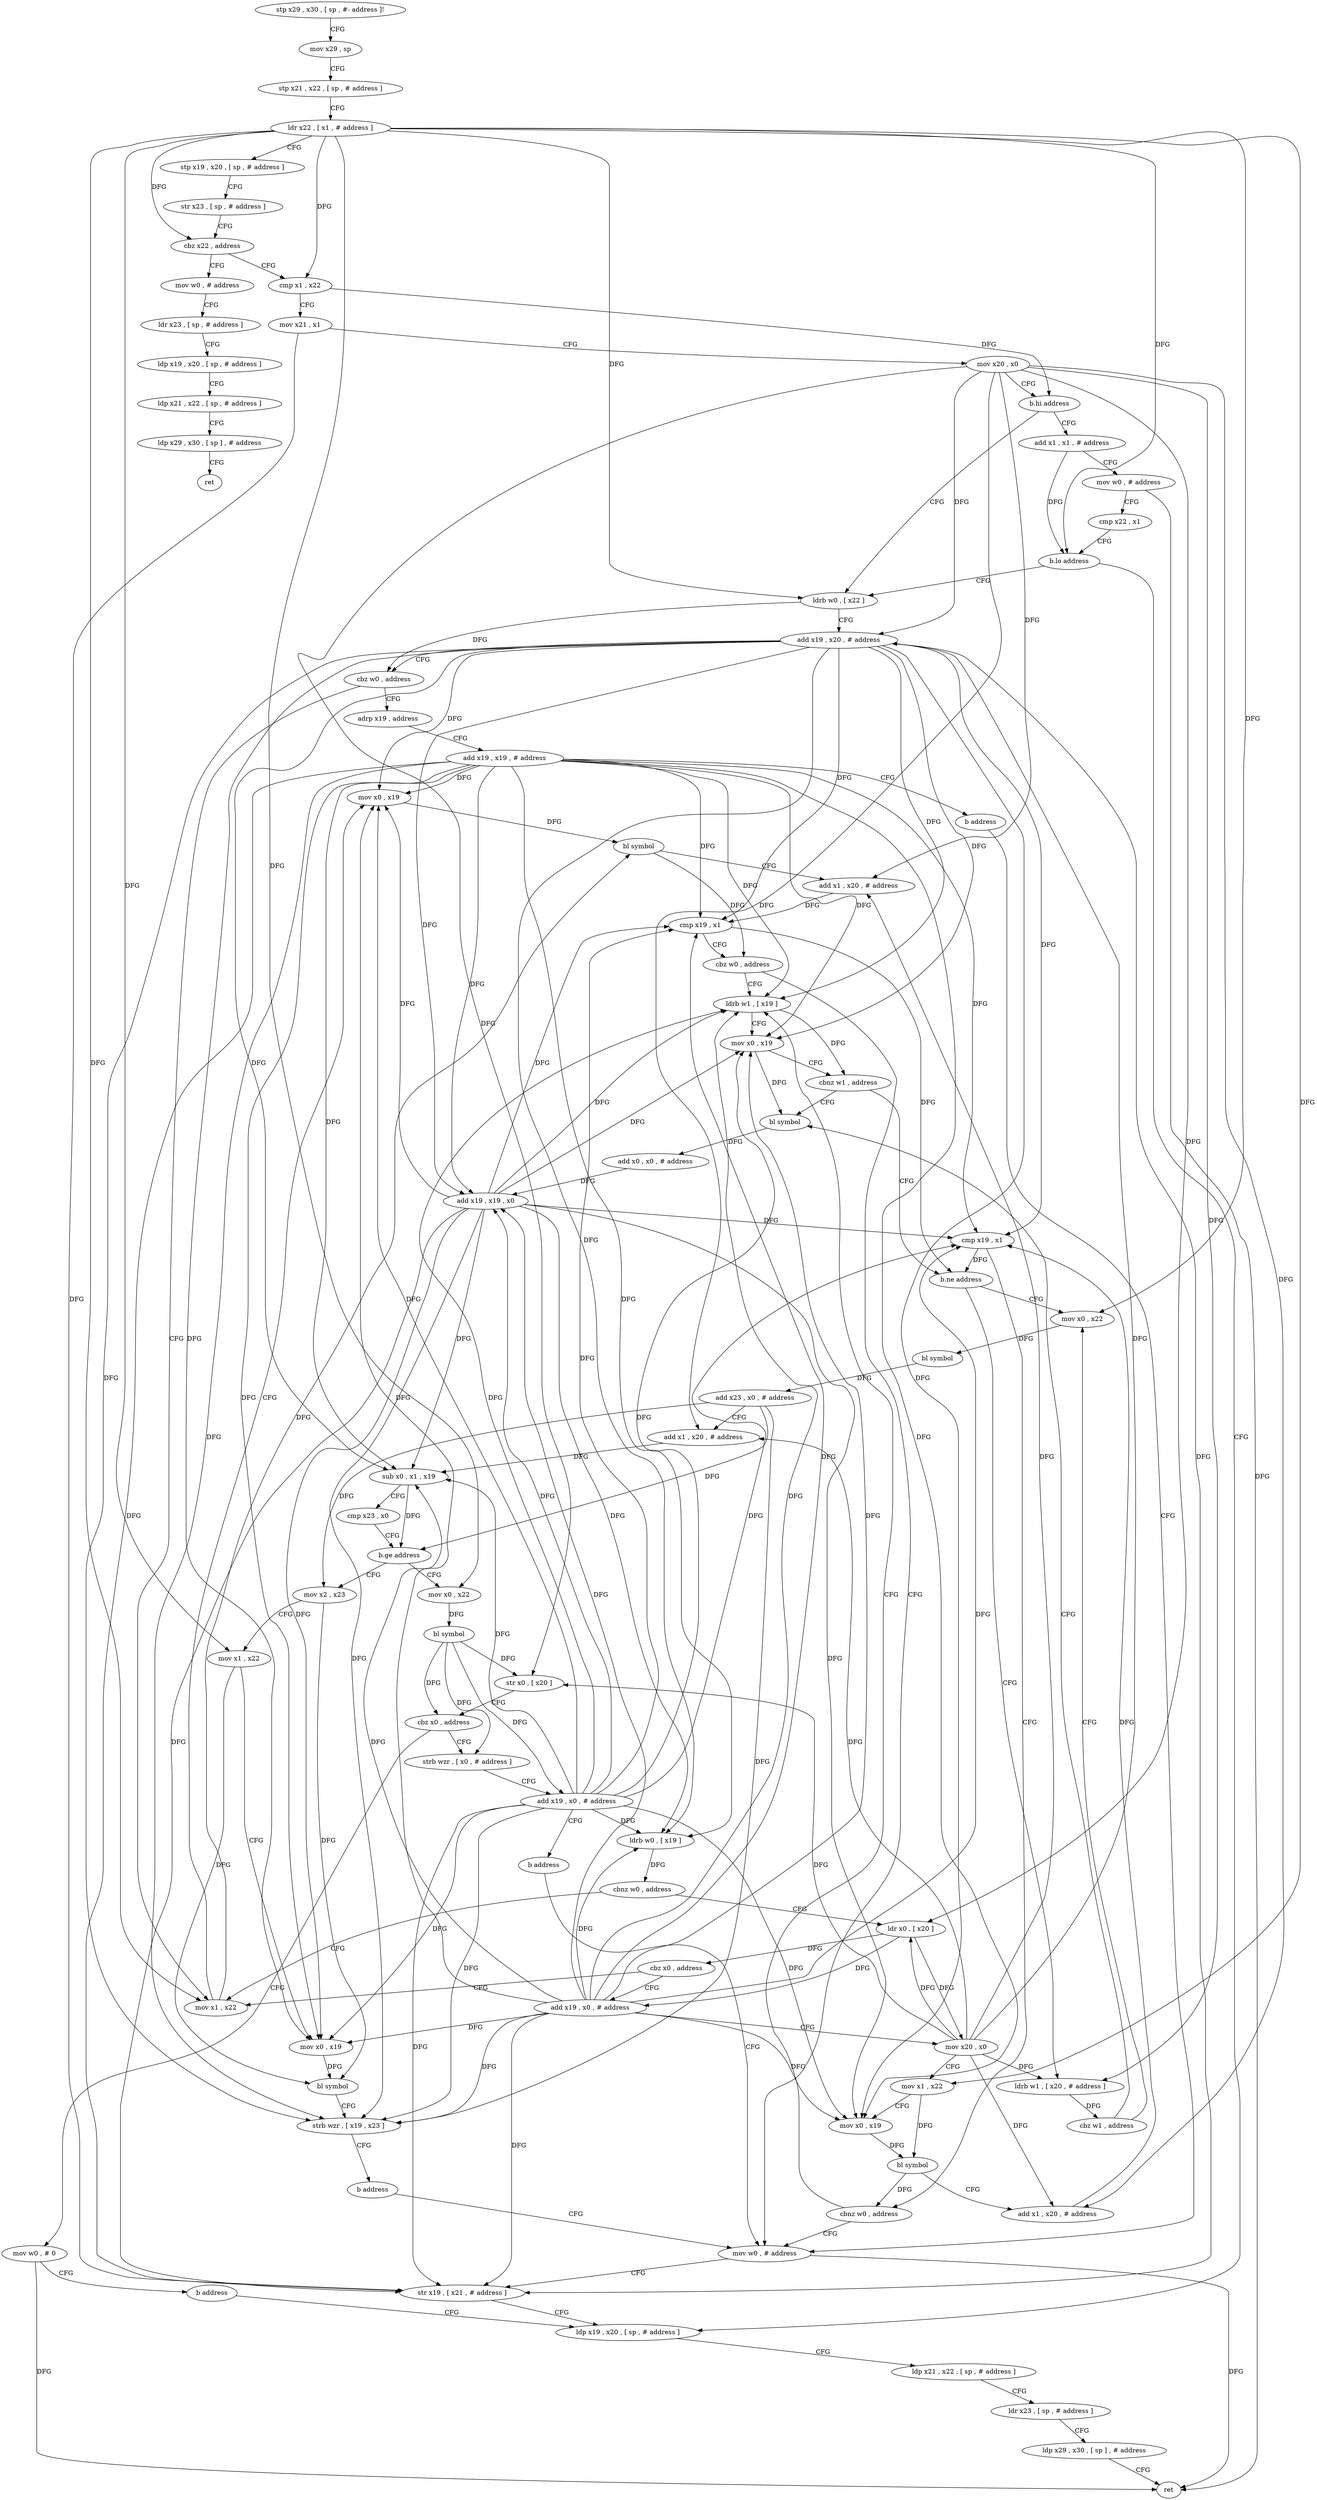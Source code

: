 digraph "func" {
"4371248" [label = "stp x29 , x30 , [ sp , #- address ]!" ]
"4371252" [label = "mov x29 , sp" ]
"4371256" [label = "stp x21 , x22 , [ sp , # address ]" ]
"4371260" [label = "ldr x22 , [ x1 , # address ]" ]
"4371264" [label = "stp x19 , x20 , [ sp , # address ]" ]
"4371268" [label = "str x23 , [ sp , # address ]" ]
"4371272" [label = "cbz x22 , address" ]
"4371528" [label = "mov w0 , # address" ]
"4371276" [label = "cmp x1 , x22" ]
"4371532" [label = "ldr x23 , [ sp , # address ]" ]
"4371536" [label = "ldp x19 , x20 , [ sp , # address ]" ]
"4371540" [label = "ldp x21 , x22 , [ sp , # address ]" ]
"4371544" [label = "ldp x29 , x30 , [ sp ] , # address" ]
"4371548" [label = "ret" ]
"4371280" [label = "mov x21 , x1" ]
"4371284" [label = "mov x20 , x0" ]
"4371288" [label = "b.hi address" ]
"4371308" [label = "ldrb w0 , [ x22 ]" ]
"4371292" [label = "add x1 , x1 , # address" ]
"4371312" [label = "add x19 , x20 , # address" ]
"4371316" [label = "cbz w0 , address" ]
"4371456" [label = "adrp x19 , address" ]
"4371320" [label = "mov x1 , x22" ]
"4371296" [label = "mov w0 , # address" ]
"4371300" [label = "cmp x22 , x1" ]
"4371304" [label = "b.lo address" ]
"4371436" [label = "ldp x19 , x20 , [ sp , # address ]" ]
"4371460" [label = "add x19 , x19 , # address" ]
"4371464" [label = "b address" ]
"4371428" [label = "mov w0 , # address" ]
"4371324" [label = "mov x0 , x19" ]
"4371328" [label = "bl symbol" ]
"4371332" [label = "add x1 , x20 , # address" ]
"4371336" [label = "cmp x19 , x1" ]
"4371340" [label = "cbz w0 , address" ]
"4371344" [label = "ldrb w1 , [ x19 ]" ]
"4371440" [label = "ldp x21 , x22 , [ sp , # address ]" ]
"4371444" [label = "ldr x23 , [ sp , # address ]" ]
"4371448" [label = "ldp x29 , x30 , [ sp ] , # address" ]
"4371452" [label = "ret" ]
"4371432" [label = "str x19 , [ x21 , # address ]" ]
"4371348" [label = "mov x0 , x19" ]
"4371352" [label = "cbnz w1 , address" ]
"4371368" [label = "bl symbol" ]
"4371356" [label = "b.ne address" ]
"4371372" [label = "add x0 , x0 , # address" ]
"4371376" [label = "add x19 , x19 , x0" ]
"4371380" [label = "ldrb w0 , [ x19 ]" ]
"4371384" [label = "cbnz w0 , address" ]
"4371388" [label = "ldr x0 , [ x20 ]" ]
"4371472" [label = "mov x0 , x22" ]
"4371360" [label = "ldrb w1 , [ x20 , # address ]" ]
"4371392" [label = "cbz x0 , address" ]
"4371396" [label = "add x19 , x0 , # address" ]
"4371476" [label = "bl symbol" ]
"4371480" [label = "add x23 , x0 , # address" ]
"4371484" [label = "add x1 , x20 , # address" ]
"4371488" [label = "sub x0 , x1 , x19" ]
"4371492" [label = "cmp x23 , x0" ]
"4371496" [label = "b.ge address" ]
"4371552" [label = "mov x0 , x22" ]
"4371500" [label = "mov x2 , x23" ]
"4371364" [label = "cbz w1 , address" ]
"4371400" [label = "mov x20 , x0" ]
"4371404" [label = "mov x1 , x22" ]
"4371408" [label = "mov x0 , x19" ]
"4371412" [label = "bl symbol" ]
"4371416" [label = "add x1 , x20 , # address" ]
"4371420" [label = "cmp x19 , x1" ]
"4371424" [label = "cbnz w0 , address" ]
"4371556" [label = "bl symbol" ]
"4371560" [label = "str x0 , [ x20 ]" ]
"4371564" [label = "cbz x0 , address" ]
"4371580" [label = "mov w0 , # 0" ]
"4371568" [label = "strb wzr , [ x0 , # address ]" ]
"4371504" [label = "mov x1 , x22" ]
"4371508" [label = "mov x0 , x19" ]
"4371512" [label = "bl symbol" ]
"4371516" [label = "strb wzr , [ x19 , x23 ]" ]
"4371520" [label = "b address" ]
"4371584" [label = "b address" ]
"4371572" [label = "add x19 , x0 , # address" ]
"4371576" [label = "b address" ]
"4371248" -> "4371252" [ label = "CFG" ]
"4371252" -> "4371256" [ label = "CFG" ]
"4371256" -> "4371260" [ label = "CFG" ]
"4371260" -> "4371264" [ label = "CFG" ]
"4371260" -> "4371272" [ label = "DFG" ]
"4371260" -> "4371276" [ label = "DFG" ]
"4371260" -> "4371308" [ label = "DFG" ]
"4371260" -> "4371304" [ label = "DFG" ]
"4371260" -> "4371320" [ label = "DFG" ]
"4371260" -> "4371472" [ label = "DFG" ]
"4371260" -> "4371404" [ label = "DFG" ]
"4371260" -> "4371552" [ label = "DFG" ]
"4371260" -> "4371504" [ label = "DFG" ]
"4371264" -> "4371268" [ label = "CFG" ]
"4371268" -> "4371272" [ label = "CFG" ]
"4371272" -> "4371528" [ label = "CFG" ]
"4371272" -> "4371276" [ label = "CFG" ]
"4371528" -> "4371532" [ label = "CFG" ]
"4371276" -> "4371280" [ label = "CFG" ]
"4371276" -> "4371288" [ label = "DFG" ]
"4371532" -> "4371536" [ label = "CFG" ]
"4371536" -> "4371540" [ label = "CFG" ]
"4371540" -> "4371544" [ label = "CFG" ]
"4371544" -> "4371548" [ label = "CFG" ]
"4371280" -> "4371284" [ label = "CFG" ]
"4371280" -> "4371432" [ label = "DFG" ]
"4371284" -> "4371288" [ label = "CFG" ]
"4371284" -> "4371312" [ label = "DFG" ]
"4371284" -> "4371332" [ label = "DFG" ]
"4371284" -> "4371388" [ label = "DFG" ]
"4371284" -> "4371484" [ label = "DFG" ]
"4371284" -> "4371360" [ label = "DFG" ]
"4371284" -> "4371416" [ label = "DFG" ]
"4371284" -> "4371560" [ label = "DFG" ]
"4371288" -> "4371308" [ label = "CFG" ]
"4371288" -> "4371292" [ label = "CFG" ]
"4371308" -> "4371312" [ label = "CFG" ]
"4371308" -> "4371316" [ label = "DFG" ]
"4371292" -> "4371296" [ label = "CFG" ]
"4371292" -> "4371304" [ label = "DFG" ]
"4371312" -> "4371316" [ label = "CFG" ]
"4371312" -> "4371324" [ label = "DFG" ]
"4371312" -> "4371336" [ label = "DFG" ]
"4371312" -> "4371432" [ label = "DFG" ]
"4371312" -> "4371344" [ label = "DFG" ]
"4371312" -> "4371348" [ label = "DFG" ]
"4371312" -> "4371376" [ label = "DFG" ]
"4371312" -> "4371380" [ label = "DFG" ]
"4371312" -> "4371488" [ label = "DFG" ]
"4371312" -> "4371408" [ label = "DFG" ]
"4371312" -> "4371420" [ label = "DFG" ]
"4371312" -> "4371508" [ label = "DFG" ]
"4371312" -> "4371516" [ label = "DFG" ]
"4371316" -> "4371456" [ label = "CFG" ]
"4371316" -> "4371320" [ label = "CFG" ]
"4371456" -> "4371460" [ label = "CFG" ]
"4371320" -> "4371324" [ label = "CFG" ]
"4371320" -> "4371328" [ label = "DFG" ]
"4371296" -> "4371300" [ label = "CFG" ]
"4371296" -> "4371452" [ label = "DFG" ]
"4371300" -> "4371304" [ label = "CFG" ]
"4371304" -> "4371436" [ label = "CFG" ]
"4371304" -> "4371308" [ label = "CFG" ]
"4371436" -> "4371440" [ label = "CFG" ]
"4371460" -> "4371464" [ label = "CFG" ]
"4371460" -> "4371324" [ label = "DFG" ]
"4371460" -> "4371336" [ label = "DFG" ]
"4371460" -> "4371432" [ label = "DFG" ]
"4371460" -> "4371344" [ label = "DFG" ]
"4371460" -> "4371348" [ label = "DFG" ]
"4371460" -> "4371376" [ label = "DFG" ]
"4371460" -> "4371380" [ label = "DFG" ]
"4371460" -> "4371488" [ label = "DFG" ]
"4371460" -> "4371408" [ label = "DFG" ]
"4371460" -> "4371420" [ label = "DFG" ]
"4371460" -> "4371508" [ label = "DFG" ]
"4371460" -> "4371516" [ label = "DFG" ]
"4371464" -> "4371428" [ label = "CFG" ]
"4371428" -> "4371432" [ label = "CFG" ]
"4371428" -> "4371452" [ label = "DFG" ]
"4371324" -> "4371328" [ label = "DFG" ]
"4371328" -> "4371332" [ label = "CFG" ]
"4371328" -> "4371340" [ label = "DFG" ]
"4371332" -> "4371336" [ label = "DFG" ]
"4371336" -> "4371340" [ label = "CFG" ]
"4371336" -> "4371356" [ label = "DFG" ]
"4371340" -> "4371428" [ label = "CFG" ]
"4371340" -> "4371344" [ label = "CFG" ]
"4371344" -> "4371348" [ label = "CFG" ]
"4371344" -> "4371352" [ label = "DFG" ]
"4371440" -> "4371444" [ label = "CFG" ]
"4371444" -> "4371448" [ label = "CFG" ]
"4371448" -> "4371452" [ label = "CFG" ]
"4371432" -> "4371436" [ label = "CFG" ]
"4371348" -> "4371352" [ label = "CFG" ]
"4371348" -> "4371368" [ label = "DFG" ]
"4371352" -> "4371368" [ label = "CFG" ]
"4371352" -> "4371356" [ label = "CFG" ]
"4371368" -> "4371372" [ label = "DFG" ]
"4371356" -> "4371472" [ label = "CFG" ]
"4371356" -> "4371360" [ label = "CFG" ]
"4371372" -> "4371376" [ label = "DFG" ]
"4371376" -> "4371380" [ label = "DFG" ]
"4371376" -> "4371324" [ label = "DFG" ]
"4371376" -> "4371432" [ label = "DFG" ]
"4371376" -> "4371344" [ label = "DFG" ]
"4371376" -> "4371348" [ label = "DFG" ]
"4371376" -> "4371336" [ label = "DFG" ]
"4371376" -> "4371488" [ label = "DFG" ]
"4371376" -> "4371408" [ label = "DFG" ]
"4371376" -> "4371420" [ label = "DFG" ]
"4371376" -> "4371508" [ label = "DFG" ]
"4371376" -> "4371516" [ label = "DFG" ]
"4371380" -> "4371384" [ label = "DFG" ]
"4371384" -> "4371320" [ label = "CFG" ]
"4371384" -> "4371388" [ label = "CFG" ]
"4371388" -> "4371392" [ label = "DFG" ]
"4371388" -> "4371396" [ label = "DFG" ]
"4371388" -> "4371400" [ label = "DFG" ]
"4371472" -> "4371476" [ label = "DFG" ]
"4371360" -> "4371364" [ label = "DFG" ]
"4371392" -> "4371320" [ label = "CFG" ]
"4371392" -> "4371396" [ label = "CFG" ]
"4371396" -> "4371400" [ label = "CFG" ]
"4371396" -> "4371324" [ label = "DFG" ]
"4371396" -> "4371432" [ label = "DFG" ]
"4371396" -> "4371344" [ label = "DFG" ]
"4371396" -> "4371348" [ label = "DFG" ]
"4371396" -> "4371380" [ label = "DFG" ]
"4371396" -> "4371488" [ label = "DFG" ]
"4371396" -> "4371336" [ label = "DFG" ]
"4371396" -> "4371376" [ label = "DFG" ]
"4371396" -> "4371408" [ label = "DFG" ]
"4371396" -> "4371420" [ label = "DFG" ]
"4371396" -> "4371508" [ label = "DFG" ]
"4371396" -> "4371516" [ label = "DFG" ]
"4371476" -> "4371480" [ label = "DFG" ]
"4371480" -> "4371484" [ label = "CFG" ]
"4371480" -> "4371496" [ label = "DFG" ]
"4371480" -> "4371500" [ label = "DFG" ]
"4371480" -> "4371516" [ label = "DFG" ]
"4371484" -> "4371488" [ label = "DFG" ]
"4371488" -> "4371492" [ label = "CFG" ]
"4371488" -> "4371496" [ label = "DFG" ]
"4371492" -> "4371496" [ label = "CFG" ]
"4371496" -> "4371552" [ label = "CFG" ]
"4371496" -> "4371500" [ label = "CFG" ]
"4371552" -> "4371556" [ label = "DFG" ]
"4371500" -> "4371504" [ label = "CFG" ]
"4371500" -> "4371512" [ label = "DFG" ]
"4371364" -> "4371472" [ label = "CFG" ]
"4371364" -> "4371368" [ label = "CFG" ]
"4371400" -> "4371404" [ label = "CFG" ]
"4371400" -> "4371312" [ label = "DFG" ]
"4371400" -> "4371332" [ label = "DFG" ]
"4371400" -> "4371388" [ label = "DFG" ]
"4371400" -> "4371484" [ label = "DFG" ]
"4371400" -> "4371360" [ label = "DFG" ]
"4371400" -> "4371416" [ label = "DFG" ]
"4371400" -> "4371560" [ label = "DFG" ]
"4371404" -> "4371408" [ label = "CFG" ]
"4371404" -> "4371412" [ label = "DFG" ]
"4371408" -> "4371412" [ label = "DFG" ]
"4371412" -> "4371416" [ label = "CFG" ]
"4371412" -> "4371424" [ label = "DFG" ]
"4371416" -> "4371420" [ label = "DFG" ]
"4371420" -> "4371424" [ label = "CFG" ]
"4371420" -> "4371356" [ label = "DFG" ]
"4371424" -> "4371344" [ label = "CFG" ]
"4371424" -> "4371428" [ label = "CFG" ]
"4371556" -> "4371560" [ label = "DFG" ]
"4371556" -> "4371564" [ label = "DFG" ]
"4371556" -> "4371568" [ label = "DFG" ]
"4371556" -> "4371572" [ label = "DFG" ]
"4371560" -> "4371564" [ label = "CFG" ]
"4371564" -> "4371580" [ label = "CFG" ]
"4371564" -> "4371568" [ label = "CFG" ]
"4371580" -> "4371584" [ label = "CFG" ]
"4371580" -> "4371452" [ label = "DFG" ]
"4371568" -> "4371572" [ label = "CFG" ]
"4371504" -> "4371508" [ label = "CFG" ]
"4371504" -> "4371512" [ label = "DFG" ]
"4371508" -> "4371512" [ label = "DFG" ]
"4371512" -> "4371516" [ label = "CFG" ]
"4371516" -> "4371520" [ label = "CFG" ]
"4371520" -> "4371428" [ label = "CFG" ]
"4371584" -> "4371436" [ label = "CFG" ]
"4371572" -> "4371576" [ label = "CFG" ]
"4371572" -> "4371324" [ label = "DFG" ]
"4371572" -> "4371432" [ label = "DFG" ]
"4371572" -> "4371344" [ label = "DFG" ]
"4371572" -> "4371348" [ label = "DFG" ]
"4371572" -> "4371380" [ label = "DFG" ]
"4371572" -> "4371488" [ label = "DFG" ]
"4371572" -> "4371408" [ label = "DFG" ]
"4371572" -> "4371508" [ label = "DFG" ]
"4371572" -> "4371336" [ label = "DFG" ]
"4371572" -> "4371376" [ label = "DFG" ]
"4371572" -> "4371420" [ label = "DFG" ]
"4371572" -> "4371516" [ label = "DFG" ]
"4371576" -> "4371428" [ label = "CFG" ]
}
